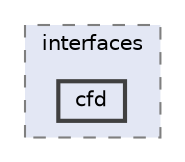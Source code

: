 digraph "SU2_CFD/include/interfaces/cfd"
{
 // LATEX_PDF_SIZE
  bgcolor="transparent";
  edge [fontname=Helvetica,fontsize=10,labelfontname=Helvetica,labelfontsize=10];
  node [fontname=Helvetica,fontsize=10,shape=box,height=0.2,width=0.4];
  compound=true
  subgraph clusterdir_08c7ba3cb7a23e912f9dd6cde1b276c2 {
    graph [ bgcolor="#e3e7f4", pencolor="grey50", label="interfaces", fontname=Helvetica,fontsize=10 style="filled,dashed", URL="dir_08c7ba3cb7a23e912f9dd6cde1b276c2.html",tooltip=""]
  dir_854b75cba6897743eb24929b43859c79 [label="cfd", fillcolor="#e3e7f4", color="grey25", style="filled,bold", URL="dir_854b75cba6897743eb24929b43859c79.html",tooltip=""];
  }
}
